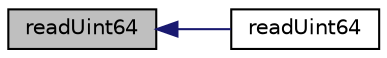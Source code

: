 digraph "readUint64"
{
  bgcolor="transparent";
  edge [fontname="Helvetica",fontsize="10",labelfontname="Helvetica",labelfontsize="10"];
  node [fontname="Helvetica",fontsize="10",shape=record];
  rankdir="LR";
  Node1 [label="readUint64",height=0.2,width=0.4,color="black", fillcolor="grey75", style="filled" fontcolor="black"];
  Node1 -> Node2 [dir="back",color="midnightblue",fontsize="10",style="solid",fontname="Helvetica"];
  Node2 [label="readUint64",height=0.2,width=0.4,color="black",URL="$namespaceFoam.html#a50f13530db923cf5419f641cb0daed12",tooltip="Parse entire string as uint64_t, skipping leading/trailing whitespace. "];
}
